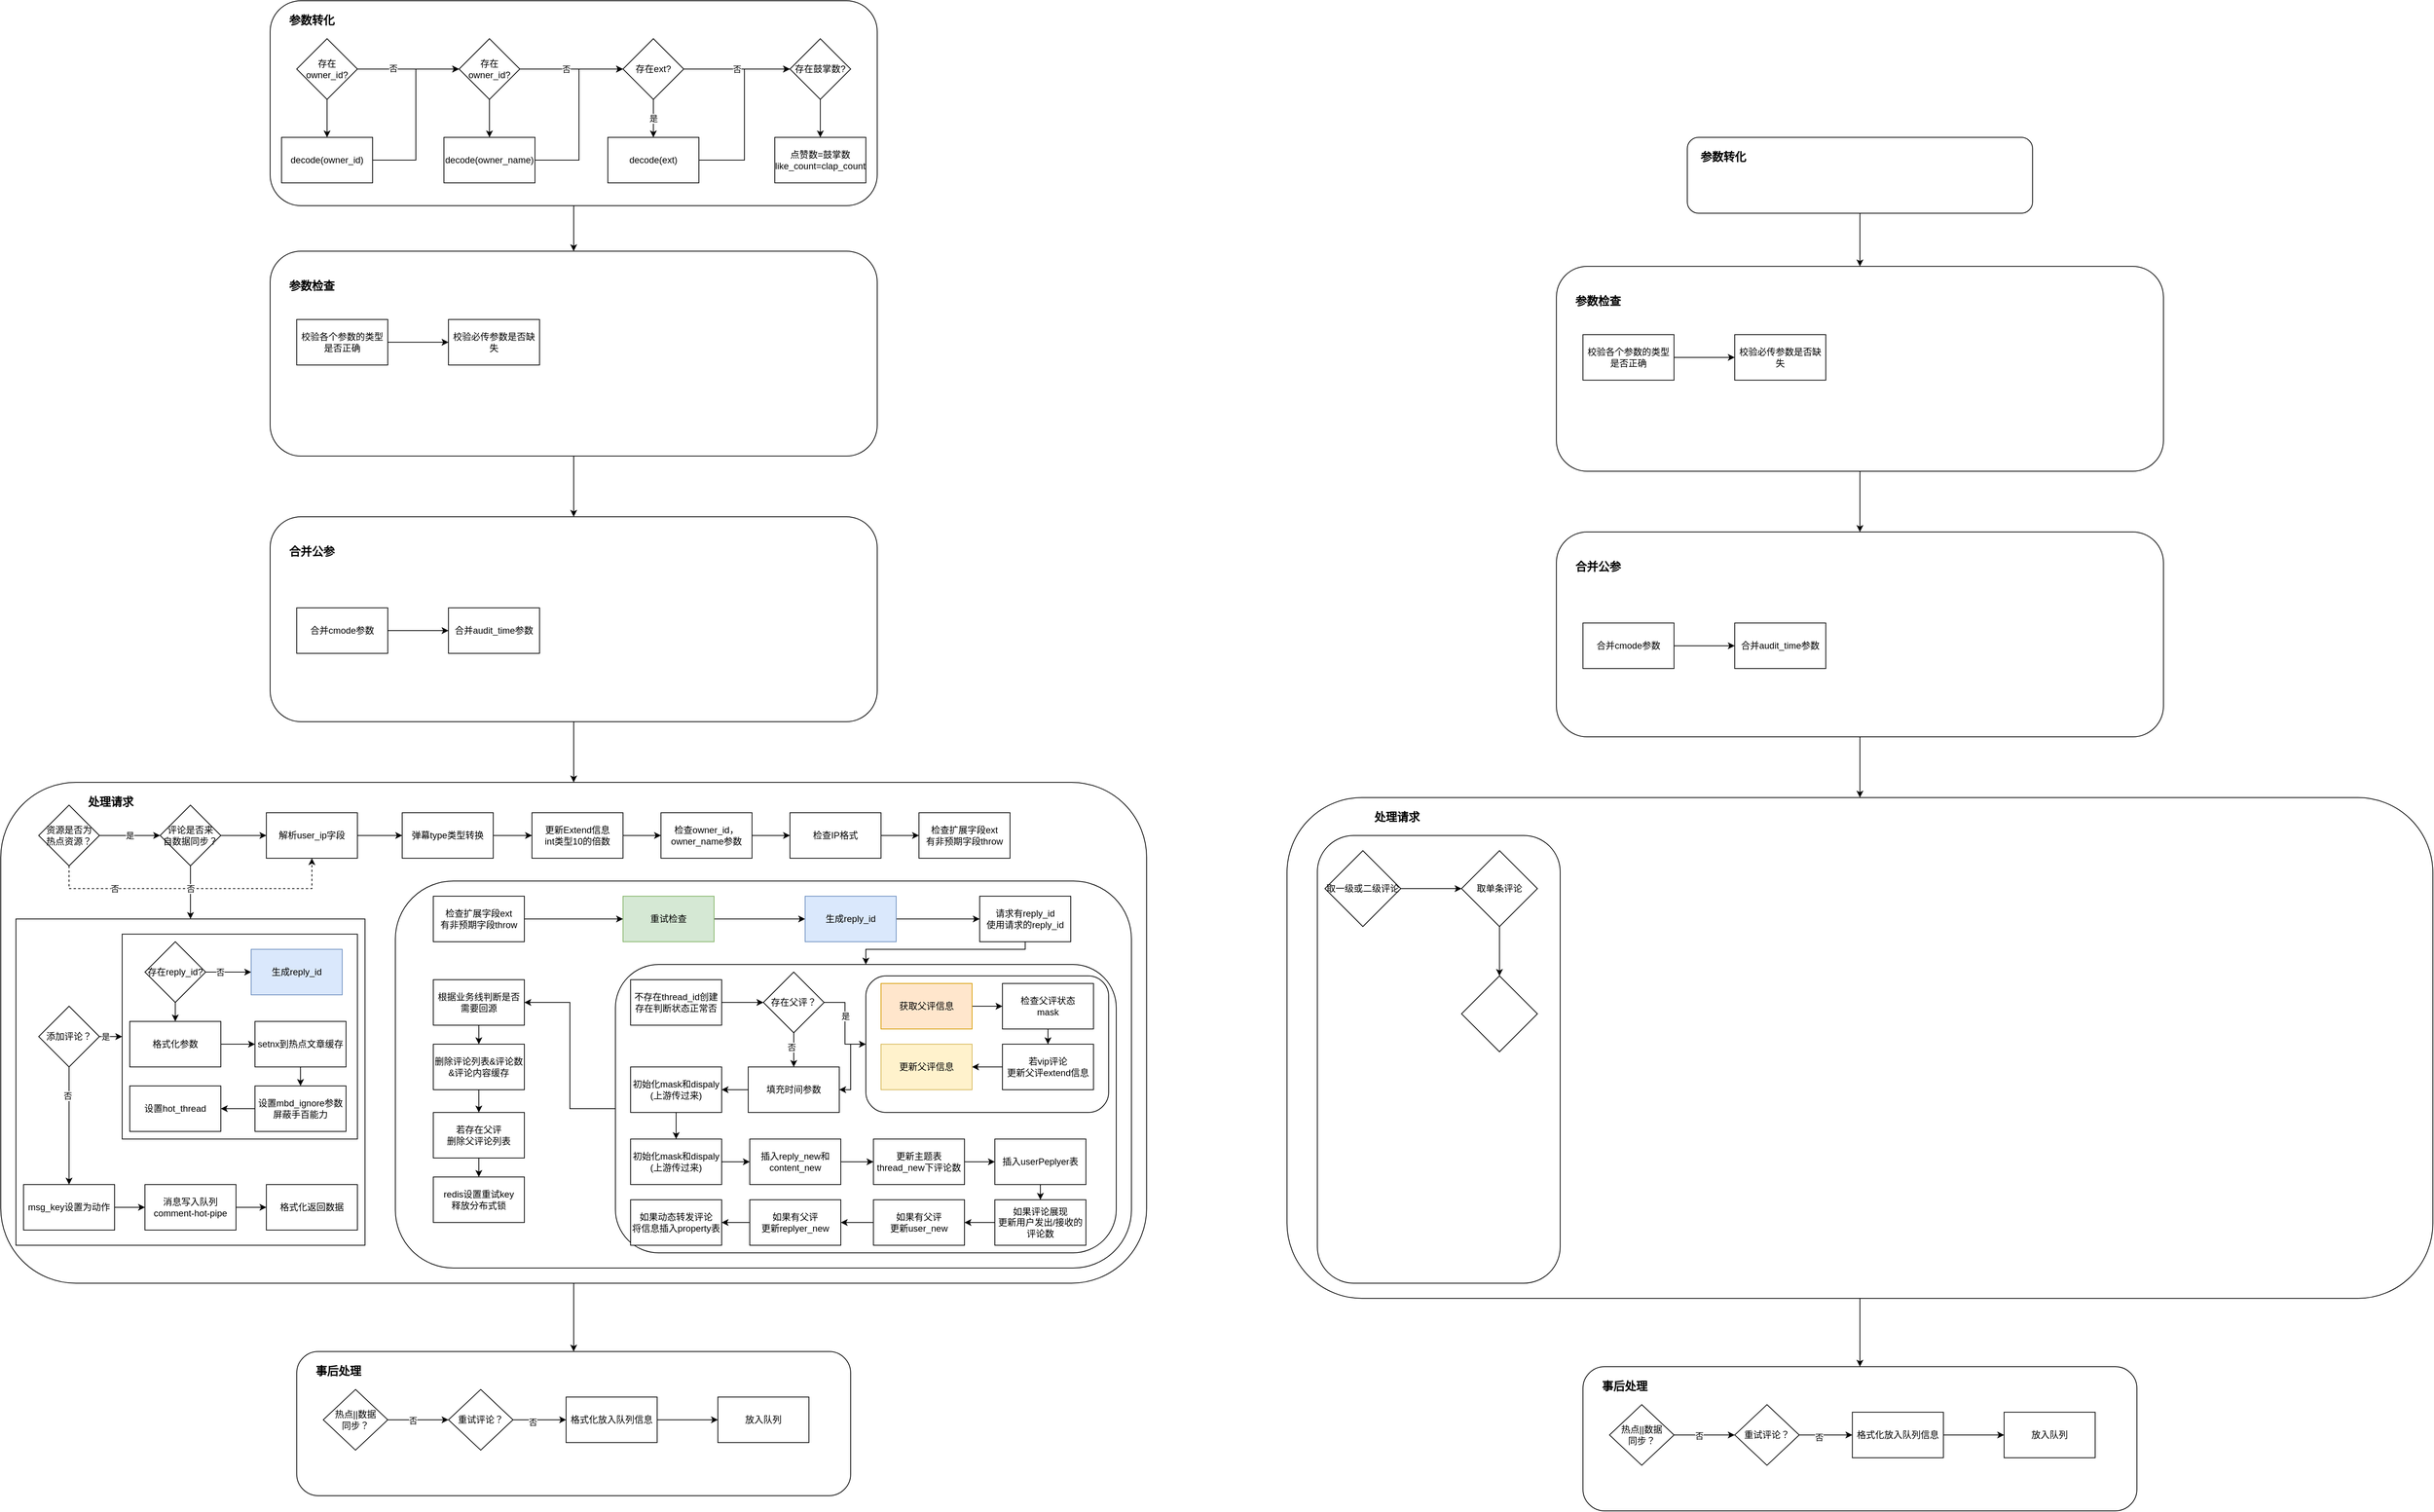 <mxfile version="24.8.4">
  <diagram id="C5RBs43oDa-KdzZeNtuy" name="Page-1">
    <mxGraphModel dx="2261" dy="785" grid="1" gridSize="10" guides="1" tooltips="1" connect="1" arrows="1" fold="1" page="1" pageScale="1" pageWidth="827" pageHeight="1169" math="0" shadow="0">
      <root>
        <mxCell id="WIyWlLk6GJQsqaUBKTNV-0" />
        <mxCell id="WIyWlLk6GJQsqaUBKTNV-1" parent="WIyWlLk6GJQsqaUBKTNV-0" />
        <mxCell id="DcaVA0wvGm4CaLg3gKqz-28" value="" style="edgeStyle=orthogonalEdgeStyle;rounded=0;orthogonalLoop=1;jettySize=auto;html=1;" parent="WIyWlLk6GJQsqaUBKTNV-1" source="WIyWlLk6GJQsqaUBKTNV-3" target="DcaVA0wvGm4CaLg3gKqz-27" edge="1">
          <mxGeometry relative="1" as="geometry" />
        </mxCell>
        <mxCell id="WIyWlLk6GJQsqaUBKTNV-3" value="" style="rounded=1;whiteSpace=wrap;html=1;fontSize=12;glass=0;strokeWidth=1;shadow=0;" parent="WIyWlLk6GJQsqaUBKTNV-1" vertex="1">
          <mxGeometry x="20" y="10" width="800" height="270" as="geometry" />
        </mxCell>
        <mxCell id="DcaVA0wvGm4CaLg3gKqz-5" value="" style="edgeStyle=orthogonalEdgeStyle;rounded=0;orthogonalLoop=1;jettySize=auto;html=1;" parent="WIyWlLk6GJQsqaUBKTNV-1" source="DcaVA0wvGm4CaLg3gKqz-3" target="DcaVA0wvGm4CaLg3gKqz-4" edge="1">
          <mxGeometry relative="1" as="geometry" />
        </mxCell>
        <mxCell id="DcaVA0wvGm4CaLg3gKqz-6" value="否" style="edgeLabel;html=1;align=center;verticalAlign=middle;resizable=0;points=[];" parent="DcaVA0wvGm4CaLg3gKqz-5" vertex="1" connectable="0">
          <mxGeometry x="-0.3" y="1" relative="1" as="geometry">
            <mxPoint as="offset" />
          </mxGeometry>
        </mxCell>
        <mxCell id="DcaVA0wvGm4CaLg3gKqz-8" value="" style="edgeStyle=orthogonalEdgeStyle;rounded=0;orthogonalLoop=1;jettySize=auto;html=1;" parent="WIyWlLk6GJQsqaUBKTNV-1" source="DcaVA0wvGm4CaLg3gKqz-3" target="DcaVA0wvGm4CaLg3gKqz-7" edge="1">
          <mxGeometry relative="1" as="geometry" />
        </mxCell>
        <mxCell id="DcaVA0wvGm4CaLg3gKqz-3" value="存在owner_id?" style="rhombus;whiteSpace=wrap;html=1;" parent="WIyWlLk6GJQsqaUBKTNV-1" vertex="1">
          <mxGeometry x="55" y="60" width="80" height="80" as="geometry" />
        </mxCell>
        <mxCell id="DcaVA0wvGm4CaLg3gKqz-12" value="" style="edgeStyle=orthogonalEdgeStyle;rounded=0;orthogonalLoop=1;jettySize=auto;html=1;" parent="WIyWlLk6GJQsqaUBKTNV-1" source="DcaVA0wvGm4CaLg3gKqz-4" target="DcaVA0wvGm4CaLg3gKqz-16" edge="1">
          <mxGeometry relative="1" as="geometry">
            <mxPoint x="409" y="100" as="targetPoint" />
          </mxGeometry>
        </mxCell>
        <mxCell id="DcaVA0wvGm4CaLg3gKqz-13" value="否" style="edgeLabel;html=1;align=center;verticalAlign=middle;resizable=0;points=[];" parent="DcaVA0wvGm4CaLg3gKqz-12" vertex="1" connectable="0">
          <mxGeometry x="-0.2" y="1" relative="1" as="geometry">
            <mxPoint x="6" y="1" as="offset" />
          </mxGeometry>
        </mxCell>
        <mxCell id="DcaVA0wvGm4CaLg3gKqz-15" value="" style="edgeStyle=orthogonalEdgeStyle;rounded=0;orthogonalLoop=1;jettySize=auto;html=1;" parent="WIyWlLk6GJQsqaUBKTNV-1" source="DcaVA0wvGm4CaLg3gKqz-4" target="DcaVA0wvGm4CaLg3gKqz-14" edge="1">
          <mxGeometry relative="1" as="geometry" />
        </mxCell>
        <mxCell id="DcaVA0wvGm4CaLg3gKqz-4" value="存在owner_id?" style="rhombus;whiteSpace=wrap;html=1;" parent="WIyWlLk6GJQsqaUBKTNV-1" vertex="1">
          <mxGeometry x="269" y="60" width="80" height="80" as="geometry" />
        </mxCell>
        <mxCell id="DcaVA0wvGm4CaLg3gKqz-10" value="" style="edgeStyle=orthogonalEdgeStyle;rounded=0;orthogonalLoop=1;jettySize=auto;html=1;entryX=0;entryY=0.5;entryDx=0;entryDy=0;" parent="WIyWlLk6GJQsqaUBKTNV-1" source="DcaVA0wvGm4CaLg3gKqz-7" target="DcaVA0wvGm4CaLg3gKqz-4" edge="1">
          <mxGeometry relative="1" as="geometry">
            <mxPoint x="235" y="220" as="targetPoint" />
          </mxGeometry>
        </mxCell>
        <mxCell id="DcaVA0wvGm4CaLg3gKqz-7" value="decode(owner_id)" style="whiteSpace=wrap;html=1;" parent="WIyWlLk6GJQsqaUBKTNV-1" vertex="1">
          <mxGeometry x="35" y="190" width="120" height="60" as="geometry" />
        </mxCell>
        <mxCell id="DcaVA0wvGm4CaLg3gKqz-25" value="" style="edgeStyle=orthogonalEdgeStyle;rounded=0;orthogonalLoop=1;jettySize=auto;html=1;entryX=0;entryY=0.5;entryDx=0;entryDy=0;" parent="WIyWlLk6GJQsqaUBKTNV-1" source="DcaVA0wvGm4CaLg3gKqz-14" target="DcaVA0wvGm4CaLg3gKqz-16" edge="1">
          <mxGeometry relative="1" as="geometry" />
        </mxCell>
        <mxCell id="DcaVA0wvGm4CaLg3gKqz-14" value="decode(owner_name)" style="whiteSpace=wrap;html=1;" parent="WIyWlLk6GJQsqaUBKTNV-1" vertex="1">
          <mxGeometry x="249" y="190" width="120" height="60" as="geometry" />
        </mxCell>
        <mxCell id="DcaVA0wvGm4CaLg3gKqz-18" value="是" style="edgeStyle=orthogonalEdgeStyle;rounded=0;orthogonalLoop=1;jettySize=auto;html=1;" parent="WIyWlLk6GJQsqaUBKTNV-1" source="DcaVA0wvGm4CaLg3gKqz-16" target="DcaVA0wvGm4CaLg3gKqz-17" edge="1">
          <mxGeometry relative="1" as="geometry" />
        </mxCell>
        <mxCell id="DcaVA0wvGm4CaLg3gKqz-20" value="" style="edgeStyle=orthogonalEdgeStyle;rounded=0;orthogonalLoop=1;jettySize=auto;html=1;" parent="WIyWlLk6GJQsqaUBKTNV-1" source="DcaVA0wvGm4CaLg3gKqz-16" target="DcaVA0wvGm4CaLg3gKqz-19" edge="1">
          <mxGeometry relative="1" as="geometry">
            <Array as="points">
              <mxPoint x="615" y="100" />
              <mxPoint x="615" y="100" />
            </Array>
          </mxGeometry>
        </mxCell>
        <mxCell id="DcaVA0wvGm4CaLg3gKqz-21" value="否" style="edgeLabel;html=1;align=center;verticalAlign=middle;resizable=0;points=[];" parent="DcaVA0wvGm4CaLg3gKqz-20" vertex="1" connectable="0">
          <mxGeometry x="0.18" y="-1" relative="1" as="geometry">
            <mxPoint x="-13" y="-1" as="offset" />
          </mxGeometry>
        </mxCell>
        <mxCell id="DcaVA0wvGm4CaLg3gKqz-16" value="存在ext?" style="rhombus;whiteSpace=wrap;html=1;" parent="WIyWlLk6GJQsqaUBKTNV-1" vertex="1">
          <mxGeometry x="485" y="60" width="80" height="80" as="geometry" />
        </mxCell>
        <mxCell id="DcaVA0wvGm4CaLg3gKqz-31" value="" style="edgeStyle=orthogonalEdgeStyle;rounded=0;orthogonalLoop=1;jettySize=auto;html=1;entryX=0;entryY=0.5;entryDx=0;entryDy=0;" parent="WIyWlLk6GJQsqaUBKTNV-1" source="DcaVA0wvGm4CaLg3gKqz-17" target="DcaVA0wvGm4CaLg3gKqz-19" edge="1">
          <mxGeometry relative="1" as="geometry" />
        </mxCell>
        <mxCell id="DcaVA0wvGm4CaLg3gKqz-17" value="decode(ext)" style="whiteSpace=wrap;html=1;" parent="WIyWlLk6GJQsqaUBKTNV-1" vertex="1">
          <mxGeometry x="465" y="190" width="120" height="60" as="geometry" />
        </mxCell>
        <mxCell id="DcaVA0wvGm4CaLg3gKqz-23" value="" style="edgeStyle=orthogonalEdgeStyle;rounded=0;orthogonalLoop=1;jettySize=auto;html=1;" parent="WIyWlLk6GJQsqaUBKTNV-1" source="DcaVA0wvGm4CaLg3gKqz-19" target="DcaVA0wvGm4CaLg3gKqz-22" edge="1">
          <mxGeometry relative="1" as="geometry" />
        </mxCell>
        <mxCell id="DcaVA0wvGm4CaLg3gKqz-19" value="存在鼓掌数?" style="rhombus;whiteSpace=wrap;html=1;" parent="WIyWlLk6GJQsqaUBKTNV-1" vertex="1">
          <mxGeometry x="705" y="60" width="80" height="80" as="geometry" />
        </mxCell>
        <mxCell id="DcaVA0wvGm4CaLg3gKqz-22" value="点赞数=鼓掌数&lt;div&gt;like_count=clap_count&lt;/div&gt;" style="whiteSpace=wrap;html=1;" parent="WIyWlLk6GJQsqaUBKTNV-1" vertex="1">
          <mxGeometry x="685" y="190" width="120" height="60" as="geometry" />
        </mxCell>
        <mxCell id="DcaVA0wvGm4CaLg3gKqz-26" value="参数转化" style="text;html=1;align=center;verticalAlign=middle;whiteSpace=wrap;rounded=0;fontStyle=1;fontSize=15;" parent="WIyWlLk6GJQsqaUBKTNV-1" vertex="1">
          <mxGeometry x="40" y="20" width="70" height="30" as="geometry" />
        </mxCell>
        <mxCell id="DcaVA0wvGm4CaLg3gKqz-38" value="" style="edgeStyle=orthogonalEdgeStyle;rounded=0;orthogonalLoop=1;jettySize=auto;html=1;" parent="WIyWlLk6GJQsqaUBKTNV-1" source="DcaVA0wvGm4CaLg3gKqz-27" target="DcaVA0wvGm4CaLg3gKqz-37" edge="1">
          <mxGeometry relative="1" as="geometry" />
        </mxCell>
        <mxCell id="DcaVA0wvGm4CaLg3gKqz-27" value="" style="rounded=1;whiteSpace=wrap;html=1;fontSize=12;glass=0;strokeWidth=1;shadow=0;" parent="WIyWlLk6GJQsqaUBKTNV-1" vertex="1">
          <mxGeometry x="20" y="340" width="800" height="270" as="geometry" />
        </mxCell>
        <mxCell id="DcaVA0wvGm4CaLg3gKqz-30" value="参数检查" style="text;html=1;align=center;verticalAlign=middle;whiteSpace=wrap;rounded=0;fontStyle=1;fontSize=15;" parent="WIyWlLk6GJQsqaUBKTNV-1" vertex="1">
          <mxGeometry x="40" y="370" width="70" height="30" as="geometry" />
        </mxCell>
        <mxCell id="DcaVA0wvGm4CaLg3gKqz-34" value="" style="edgeStyle=orthogonalEdgeStyle;rounded=0;orthogonalLoop=1;jettySize=auto;html=1;" parent="WIyWlLk6GJQsqaUBKTNV-1" source="DcaVA0wvGm4CaLg3gKqz-32" target="DcaVA0wvGm4CaLg3gKqz-33" edge="1">
          <mxGeometry relative="1" as="geometry" />
        </mxCell>
        <mxCell id="DcaVA0wvGm4CaLg3gKqz-32" value="校验各个参数的类型是否正确" style="rounded=0;whiteSpace=wrap;html=1;" parent="WIyWlLk6GJQsqaUBKTNV-1" vertex="1">
          <mxGeometry x="55" y="430" width="120" height="60" as="geometry" />
        </mxCell>
        <mxCell id="DcaVA0wvGm4CaLg3gKqz-33" value="校验必传参数是否缺失" style="rounded=0;whiteSpace=wrap;html=1;" parent="WIyWlLk6GJQsqaUBKTNV-1" vertex="1">
          <mxGeometry x="255" y="430" width="120" height="60" as="geometry" />
        </mxCell>
        <mxCell id="DcaVA0wvGm4CaLg3gKqz-44" value="" style="edgeStyle=orthogonalEdgeStyle;rounded=0;orthogonalLoop=1;jettySize=auto;html=1;" parent="WIyWlLk6GJQsqaUBKTNV-1" source="DcaVA0wvGm4CaLg3gKqz-37" target="DcaVA0wvGm4CaLg3gKqz-43" edge="1">
          <mxGeometry relative="1" as="geometry" />
        </mxCell>
        <mxCell id="DcaVA0wvGm4CaLg3gKqz-37" value="" style="rounded=1;whiteSpace=wrap;html=1;fontSize=12;glass=0;strokeWidth=1;shadow=0;" parent="WIyWlLk6GJQsqaUBKTNV-1" vertex="1">
          <mxGeometry x="20" y="690" width="800" height="270" as="geometry" />
        </mxCell>
        <mxCell id="DcaVA0wvGm4CaLg3gKqz-39" value="合并公参" style="text;html=1;align=center;verticalAlign=middle;whiteSpace=wrap;rounded=0;fontStyle=1;fontSize=15;" parent="WIyWlLk6GJQsqaUBKTNV-1" vertex="1">
          <mxGeometry x="40" y="720" width="70" height="30" as="geometry" />
        </mxCell>
        <mxCell id="DcaVA0wvGm4CaLg3gKqz-42" value="" style="edgeStyle=orthogonalEdgeStyle;rounded=0;orthogonalLoop=1;jettySize=auto;html=1;" parent="WIyWlLk6GJQsqaUBKTNV-1" source="DcaVA0wvGm4CaLg3gKqz-40" target="DcaVA0wvGm4CaLg3gKqz-41" edge="1">
          <mxGeometry relative="1" as="geometry" />
        </mxCell>
        <mxCell id="DcaVA0wvGm4CaLg3gKqz-40" value="合并cmode参数" style="rounded=0;whiteSpace=wrap;html=1;" parent="WIyWlLk6GJQsqaUBKTNV-1" vertex="1">
          <mxGeometry x="55" y="810" width="120" height="60" as="geometry" />
        </mxCell>
        <mxCell id="DcaVA0wvGm4CaLg3gKqz-41" value="合并audit_time参数" style="rounded=0;whiteSpace=wrap;html=1;" parent="WIyWlLk6GJQsqaUBKTNV-1" vertex="1">
          <mxGeometry x="255" y="810" width="120" height="60" as="geometry" />
        </mxCell>
        <mxCell id="DcaVA0wvGm4CaLg3gKqz-161" value="" style="edgeStyle=orthogonalEdgeStyle;rounded=0;orthogonalLoop=1;jettySize=auto;html=1;" parent="WIyWlLk6GJQsqaUBKTNV-1" source="DcaVA0wvGm4CaLg3gKqz-43" target="DcaVA0wvGm4CaLg3gKqz-160" edge="1">
          <mxGeometry relative="1" as="geometry" />
        </mxCell>
        <mxCell id="DcaVA0wvGm4CaLg3gKqz-43" value="" style="rounded=1;whiteSpace=wrap;html=1;fontSize=12;glass=0;strokeWidth=1;shadow=0;" parent="WIyWlLk6GJQsqaUBKTNV-1" vertex="1">
          <mxGeometry x="-335" y="1040" width="1510" height="660" as="geometry" />
        </mxCell>
        <mxCell id="DcaVA0wvGm4CaLg3gKqz-48" value="" style="edgeStyle=orthogonalEdgeStyle;rounded=0;orthogonalLoop=1;jettySize=auto;html=1;" parent="WIyWlLk6GJQsqaUBKTNV-1" source="DcaVA0wvGm4CaLg3gKqz-46" target="DcaVA0wvGm4CaLg3gKqz-47" edge="1">
          <mxGeometry relative="1" as="geometry" />
        </mxCell>
        <mxCell id="DcaVA0wvGm4CaLg3gKqz-51" value="是" style="edgeLabel;html=1;align=center;verticalAlign=middle;resizable=0;points=[];" parent="DcaVA0wvGm4CaLg3gKqz-48" vertex="1" connectable="0">
          <mxGeometry x="-0.325" y="1" relative="1" as="geometry">
            <mxPoint x="13" y="1" as="offset" />
          </mxGeometry>
        </mxCell>
        <mxCell id="DcaVA0wvGm4CaLg3gKqz-81" value="" style="edgeStyle=orthogonalEdgeStyle;rounded=0;orthogonalLoop=1;jettySize=auto;html=1;dashed=1;" parent="WIyWlLk6GJQsqaUBKTNV-1" source="DcaVA0wvGm4CaLg3gKqz-46" target="DcaVA0wvGm4CaLg3gKqz-79" edge="1">
          <mxGeometry relative="1" as="geometry">
            <Array as="points">
              <mxPoint x="-245" y="1180" />
              <mxPoint x="75" y="1180" />
            </Array>
          </mxGeometry>
        </mxCell>
        <mxCell id="DcaVA0wvGm4CaLg3gKqz-82" value="否" style="edgeLabel;html=1;align=center;verticalAlign=middle;resizable=0;points=[];" parent="DcaVA0wvGm4CaLg3gKqz-81" vertex="1" connectable="0">
          <mxGeometry x="-0.682" y="-3" relative="1" as="geometry">
            <mxPoint x="28" y="-3" as="offset" />
          </mxGeometry>
        </mxCell>
        <mxCell id="DcaVA0wvGm4CaLg3gKqz-46" value="资源是否为&lt;div&gt;热点资源？&lt;/div&gt;" style="rhombus;whiteSpace=wrap;html=1;" parent="WIyWlLk6GJQsqaUBKTNV-1" vertex="1">
          <mxGeometry x="-285" y="1070" width="80" height="80" as="geometry" />
        </mxCell>
        <mxCell id="DcaVA0wvGm4CaLg3gKqz-50" value="" style="edgeStyle=orthogonalEdgeStyle;rounded=0;orthogonalLoop=1;jettySize=auto;html=1;" parent="WIyWlLk6GJQsqaUBKTNV-1" source="DcaVA0wvGm4CaLg3gKqz-47" target="DcaVA0wvGm4CaLg3gKqz-49" edge="1">
          <mxGeometry relative="1" as="geometry" />
        </mxCell>
        <mxCell id="DcaVA0wvGm4CaLg3gKqz-52" value="否" style="edgeLabel;html=1;align=center;verticalAlign=middle;resizable=0;points=[];" parent="DcaVA0wvGm4CaLg3gKqz-50" vertex="1" connectable="0">
          <mxGeometry x="-0.143" y="2" relative="1" as="geometry">
            <mxPoint x="-2" as="offset" />
          </mxGeometry>
        </mxCell>
        <mxCell id="DcaVA0wvGm4CaLg3gKqz-80" value="" style="edgeStyle=orthogonalEdgeStyle;rounded=0;orthogonalLoop=1;jettySize=auto;html=1;" parent="WIyWlLk6GJQsqaUBKTNV-1" source="DcaVA0wvGm4CaLg3gKqz-47" target="DcaVA0wvGm4CaLg3gKqz-79" edge="1">
          <mxGeometry relative="1" as="geometry" />
        </mxCell>
        <mxCell id="DcaVA0wvGm4CaLg3gKqz-47" value="评论是否来&lt;div&gt;自数据同步？&lt;/div&gt;" style="rhombus;whiteSpace=wrap;html=1;" parent="WIyWlLk6GJQsqaUBKTNV-1" vertex="1">
          <mxGeometry x="-125" y="1070" width="80" height="80" as="geometry" />
        </mxCell>
        <mxCell id="DcaVA0wvGm4CaLg3gKqz-49" value="" style="whiteSpace=wrap;html=1;" parent="WIyWlLk6GJQsqaUBKTNV-1" vertex="1">
          <mxGeometry x="-315" y="1220" width="460" height="430" as="geometry" />
        </mxCell>
        <mxCell id="DcaVA0wvGm4CaLg3gKqz-56" value="" style="edgeStyle=orthogonalEdgeStyle;rounded=0;orthogonalLoop=1;jettySize=auto;html=1;" parent="WIyWlLk6GJQsqaUBKTNV-1" source="DcaVA0wvGm4CaLg3gKqz-54" target="DcaVA0wvGm4CaLg3gKqz-55" edge="1">
          <mxGeometry relative="1" as="geometry" />
        </mxCell>
        <mxCell id="DcaVA0wvGm4CaLg3gKqz-59" value="是" style="edgeLabel;html=1;align=center;verticalAlign=middle;resizable=0;points=[];" parent="DcaVA0wvGm4CaLg3gKqz-56" vertex="1" connectable="0">
          <mxGeometry x="-0.7" relative="1" as="geometry">
            <mxPoint as="offset" />
          </mxGeometry>
        </mxCell>
        <mxCell id="DcaVA0wvGm4CaLg3gKqz-58" value="" style="edgeStyle=orthogonalEdgeStyle;rounded=0;orthogonalLoop=1;jettySize=auto;html=1;" parent="WIyWlLk6GJQsqaUBKTNV-1" source="DcaVA0wvGm4CaLg3gKqz-54" target="DcaVA0wvGm4CaLg3gKqz-57" edge="1">
          <mxGeometry relative="1" as="geometry" />
        </mxCell>
        <mxCell id="DcaVA0wvGm4CaLg3gKqz-60" value="否" style="edgeLabel;html=1;align=center;verticalAlign=middle;resizable=0;points=[];" parent="DcaVA0wvGm4CaLg3gKqz-58" vertex="1" connectable="0">
          <mxGeometry x="-0.514" y="-2" relative="1" as="geometry">
            <mxPoint as="offset" />
          </mxGeometry>
        </mxCell>
        <mxCell id="DcaVA0wvGm4CaLg3gKqz-54" value="添加评论？" style="rhombus;whiteSpace=wrap;html=1;" parent="WIyWlLk6GJQsqaUBKTNV-1" vertex="1">
          <mxGeometry x="-285" y="1335" width="80" height="80" as="geometry" />
        </mxCell>
        <mxCell id="DcaVA0wvGm4CaLg3gKqz-55" value="" style="whiteSpace=wrap;html=1;" parent="WIyWlLk6GJQsqaUBKTNV-1" vertex="1">
          <mxGeometry x="-175" y="1240" width="310" height="270" as="geometry" />
        </mxCell>
        <mxCell id="DcaVA0wvGm4CaLg3gKqz-62" value="" style="edgeStyle=orthogonalEdgeStyle;rounded=0;orthogonalLoop=1;jettySize=auto;html=1;" parent="WIyWlLk6GJQsqaUBKTNV-1" source="DcaVA0wvGm4CaLg3gKqz-57" target="DcaVA0wvGm4CaLg3gKqz-61" edge="1">
          <mxGeometry relative="1" as="geometry" />
        </mxCell>
        <mxCell id="DcaVA0wvGm4CaLg3gKqz-57" value="msg_key设置为动作" style="whiteSpace=wrap;html=1;" parent="WIyWlLk6GJQsqaUBKTNV-1" vertex="1">
          <mxGeometry x="-305" y="1570" width="120" height="60" as="geometry" />
        </mxCell>
        <mxCell id="DcaVA0wvGm4CaLg3gKqz-64" value="" style="edgeStyle=orthogonalEdgeStyle;rounded=0;orthogonalLoop=1;jettySize=auto;html=1;" parent="WIyWlLk6GJQsqaUBKTNV-1" source="DcaVA0wvGm4CaLg3gKqz-61" target="DcaVA0wvGm4CaLg3gKqz-63" edge="1">
          <mxGeometry relative="1" as="geometry" />
        </mxCell>
        <mxCell id="DcaVA0wvGm4CaLg3gKqz-61" value="消息写入队列&lt;div&gt;comment-hot-pipe&lt;/div&gt;" style="whiteSpace=wrap;html=1;" parent="WIyWlLk6GJQsqaUBKTNV-1" vertex="1">
          <mxGeometry x="-145" y="1570" width="120" height="60" as="geometry" />
        </mxCell>
        <mxCell id="DcaVA0wvGm4CaLg3gKqz-63" value="格式化返回数据" style="whiteSpace=wrap;html=1;" parent="WIyWlLk6GJQsqaUBKTNV-1" vertex="1">
          <mxGeometry x="15" y="1570" width="120" height="60" as="geometry" />
        </mxCell>
        <mxCell id="DcaVA0wvGm4CaLg3gKqz-67" value="" style="edgeStyle=orthogonalEdgeStyle;rounded=0;orthogonalLoop=1;jettySize=auto;html=1;" parent="WIyWlLk6GJQsqaUBKTNV-1" source="DcaVA0wvGm4CaLg3gKqz-65" target="DcaVA0wvGm4CaLg3gKqz-66" edge="1">
          <mxGeometry relative="1" as="geometry" />
        </mxCell>
        <mxCell id="DcaVA0wvGm4CaLg3gKqz-68" value="否" style="edgeLabel;html=1;align=center;verticalAlign=middle;resizable=0;points=[];" parent="DcaVA0wvGm4CaLg3gKqz-67" vertex="1" connectable="0">
          <mxGeometry x="-0.367" relative="1" as="geometry">
            <mxPoint as="offset" />
          </mxGeometry>
        </mxCell>
        <mxCell id="DcaVA0wvGm4CaLg3gKqz-70" value="" style="edgeStyle=orthogonalEdgeStyle;rounded=0;orthogonalLoop=1;jettySize=auto;html=1;" parent="WIyWlLk6GJQsqaUBKTNV-1" source="DcaVA0wvGm4CaLg3gKqz-65" target="DcaVA0wvGm4CaLg3gKqz-69" edge="1">
          <mxGeometry relative="1" as="geometry" />
        </mxCell>
        <mxCell id="DcaVA0wvGm4CaLg3gKqz-65" value="存在reply_id?" style="rhombus;whiteSpace=wrap;html=1;" parent="WIyWlLk6GJQsqaUBKTNV-1" vertex="1">
          <mxGeometry x="-145" y="1250" width="80" height="80" as="geometry" />
        </mxCell>
        <mxCell id="DcaVA0wvGm4CaLg3gKqz-66" value="生成reply_id" style="whiteSpace=wrap;html=1;fillColor=#dae8fc;strokeColor=#6c8ebf;" parent="WIyWlLk6GJQsqaUBKTNV-1" vertex="1">
          <mxGeometry x="-5" y="1260" width="120" height="60" as="geometry" />
        </mxCell>
        <mxCell id="DcaVA0wvGm4CaLg3gKqz-72" value="" style="edgeStyle=orthogonalEdgeStyle;rounded=0;orthogonalLoop=1;jettySize=auto;html=1;" parent="WIyWlLk6GJQsqaUBKTNV-1" source="DcaVA0wvGm4CaLg3gKqz-69" target="DcaVA0wvGm4CaLg3gKqz-71" edge="1">
          <mxGeometry relative="1" as="geometry" />
        </mxCell>
        <mxCell id="DcaVA0wvGm4CaLg3gKqz-69" value="格式化参数" style="whiteSpace=wrap;html=1;" parent="WIyWlLk6GJQsqaUBKTNV-1" vertex="1">
          <mxGeometry x="-165" y="1355" width="120" height="60" as="geometry" />
        </mxCell>
        <mxCell id="DcaVA0wvGm4CaLg3gKqz-74" value="" style="edgeStyle=orthogonalEdgeStyle;rounded=0;orthogonalLoop=1;jettySize=auto;html=1;" parent="WIyWlLk6GJQsqaUBKTNV-1" source="DcaVA0wvGm4CaLg3gKqz-71" target="DcaVA0wvGm4CaLg3gKqz-73" edge="1">
          <mxGeometry relative="1" as="geometry" />
        </mxCell>
        <mxCell id="DcaVA0wvGm4CaLg3gKqz-71" value="setnx到热点文章缓存" style="whiteSpace=wrap;html=1;" parent="WIyWlLk6GJQsqaUBKTNV-1" vertex="1">
          <mxGeometry y="1355" width="120" height="60" as="geometry" />
        </mxCell>
        <mxCell id="DcaVA0wvGm4CaLg3gKqz-76" value="" style="edgeStyle=orthogonalEdgeStyle;rounded=0;orthogonalLoop=1;jettySize=auto;html=1;" parent="WIyWlLk6GJQsqaUBKTNV-1" source="DcaVA0wvGm4CaLg3gKqz-73" target="DcaVA0wvGm4CaLg3gKqz-75" edge="1">
          <mxGeometry relative="1" as="geometry" />
        </mxCell>
        <mxCell id="DcaVA0wvGm4CaLg3gKqz-73" value="设置mbd_ignore参数&lt;div&gt;屏蔽手百能力&lt;/div&gt;" style="whiteSpace=wrap;html=1;" parent="WIyWlLk6GJQsqaUBKTNV-1" vertex="1">
          <mxGeometry y="1440" width="120" height="60" as="geometry" />
        </mxCell>
        <mxCell id="DcaVA0wvGm4CaLg3gKqz-75" value="设置hot_thread" style="whiteSpace=wrap;html=1;" parent="WIyWlLk6GJQsqaUBKTNV-1" vertex="1">
          <mxGeometry x="-165" y="1440" width="120" height="60" as="geometry" />
        </mxCell>
        <mxCell id="DcaVA0wvGm4CaLg3gKqz-84" value="" style="edgeStyle=orthogonalEdgeStyle;rounded=0;orthogonalLoop=1;jettySize=auto;html=1;" parent="WIyWlLk6GJQsqaUBKTNV-1" source="DcaVA0wvGm4CaLg3gKqz-79" target="DcaVA0wvGm4CaLg3gKqz-83" edge="1">
          <mxGeometry relative="1" as="geometry" />
        </mxCell>
        <mxCell id="DcaVA0wvGm4CaLg3gKqz-79" value="解析user_ip字段" style="whiteSpace=wrap;html=1;" parent="WIyWlLk6GJQsqaUBKTNV-1" vertex="1">
          <mxGeometry x="15" y="1080" width="120" height="60" as="geometry" />
        </mxCell>
        <mxCell id="DcaVA0wvGm4CaLg3gKqz-86" value="" style="edgeStyle=orthogonalEdgeStyle;rounded=0;orthogonalLoop=1;jettySize=auto;html=1;" parent="WIyWlLk6GJQsqaUBKTNV-1" source="DcaVA0wvGm4CaLg3gKqz-83" target="DcaVA0wvGm4CaLg3gKqz-85" edge="1">
          <mxGeometry relative="1" as="geometry" />
        </mxCell>
        <mxCell id="DcaVA0wvGm4CaLg3gKqz-83" value="弹幕type类型转换" style="whiteSpace=wrap;html=1;" parent="WIyWlLk6GJQsqaUBKTNV-1" vertex="1">
          <mxGeometry x="194" y="1080" width="120" height="60" as="geometry" />
        </mxCell>
        <mxCell id="DcaVA0wvGm4CaLg3gKqz-88" value="" style="edgeStyle=orthogonalEdgeStyle;rounded=0;orthogonalLoop=1;jettySize=auto;html=1;exitX=1;exitY=0.5;exitDx=0;exitDy=0;entryX=0;entryY=0.5;entryDx=0;entryDy=0;" parent="WIyWlLk6GJQsqaUBKTNV-1" source="DcaVA0wvGm4CaLg3gKqz-85" target="DcaVA0wvGm4CaLg3gKqz-102" edge="1">
          <mxGeometry relative="1" as="geometry">
            <mxPoint x="605" y="1110" as="targetPoint" />
          </mxGeometry>
        </mxCell>
        <mxCell id="DcaVA0wvGm4CaLg3gKqz-85" value="更新Extend信息&lt;div&gt;int类型10的倍数&lt;/div&gt;" style="whiteSpace=wrap;html=1;" parent="WIyWlLk6GJQsqaUBKTNV-1" vertex="1">
          <mxGeometry x="365" y="1080" width="120" height="60" as="geometry" />
        </mxCell>
        <mxCell id="DcaVA0wvGm4CaLg3gKqz-87" value="" style="rounded=1;whiteSpace=wrap;html=1;" parent="WIyWlLk6GJQsqaUBKTNV-1" vertex="1">
          <mxGeometry x="185" y="1170" width="970" height="510" as="geometry" />
        </mxCell>
        <mxCell id="DcaVA0wvGm4CaLg3gKqz-93" value="" style="edgeStyle=orthogonalEdgeStyle;rounded=0;orthogonalLoop=1;jettySize=auto;html=1;" parent="WIyWlLk6GJQsqaUBKTNV-1" source="DcaVA0wvGm4CaLg3gKqz-90" target="DcaVA0wvGm4CaLg3gKqz-92" edge="1">
          <mxGeometry relative="1" as="geometry" />
        </mxCell>
        <mxCell id="DcaVA0wvGm4CaLg3gKqz-90" value="检查IP格式" style="whiteSpace=wrap;html=1;" parent="WIyWlLk6GJQsqaUBKTNV-1" vertex="1">
          <mxGeometry x="705" y="1080" width="120" height="60" as="geometry" />
        </mxCell>
        <mxCell id="DcaVA0wvGm4CaLg3gKqz-92" value="检查扩展字段ext&lt;div&gt;有非预期字段throw&lt;/div&gt;" style="whiteSpace=wrap;html=1;" parent="WIyWlLk6GJQsqaUBKTNV-1" vertex="1">
          <mxGeometry x="875" y="1080" width="120" height="60" as="geometry" />
        </mxCell>
        <mxCell id="DcaVA0wvGm4CaLg3gKqz-97" value="" style="edgeStyle=orthogonalEdgeStyle;rounded=0;orthogonalLoop=1;jettySize=auto;html=1;" parent="WIyWlLk6GJQsqaUBKTNV-1" source="DcaVA0wvGm4CaLg3gKqz-94" target="DcaVA0wvGm4CaLg3gKqz-96" edge="1">
          <mxGeometry relative="1" as="geometry" />
        </mxCell>
        <mxCell id="DcaVA0wvGm4CaLg3gKqz-94" value="重试检查" style="whiteSpace=wrap;html=1;fillColor=#d5e8d4;strokeColor=#82b366;" parent="WIyWlLk6GJQsqaUBKTNV-1" vertex="1">
          <mxGeometry x="485" y="1190" width="120" height="60" as="geometry" />
        </mxCell>
        <mxCell id="DcaVA0wvGm4CaLg3gKqz-99" value="" style="edgeStyle=orthogonalEdgeStyle;rounded=0;orthogonalLoop=1;jettySize=auto;html=1;" parent="WIyWlLk6GJQsqaUBKTNV-1" source="DcaVA0wvGm4CaLg3gKqz-96" target="DcaVA0wvGm4CaLg3gKqz-98" edge="1">
          <mxGeometry relative="1" as="geometry" />
        </mxCell>
        <mxCell id="DcaVA0wvGm4CaLg3gKqz-96" value="生成reply_id" style="whiteSpace=wrap;html=1;fillColor=#dae8fc;strokeColor=#6c8ebf;" parent="WIyWlLk6GJQsqaUBKTNV-1" vertex="1">
          <mxGeometry x="725" y="1190" width="120" height="60" as="geometry" />
        </mxCell>
        <mxCell id="DcaVA0wvGm4CaLg3gKqz-108" value="" style="edgeStyle=orthogonalEdgeStyle;rounded=0;orthogonalLoop=1;jettySize=auto;html=1;" parent="WIyWlLk6GJQsqaUBKTNV-1" source="DcaVA0wvGm4CaLg3gKqz-98" target="DcaVA0wvGm4CaLg3gKqz-100" edge="1">
          <mxGeometry relative="1" as="geometry">
            <Array as="points">
              <mxPoint x="1015" y="1260" />
              <mxPoint x="805" y="1260" />
            </Array>
          </mxGeometry>
        </mxCell>
        <mxCell id="DcaVA0wvGm4CaLg3gKqz-98" value="请求有reply_id&lt;div&gt;使用请求的&lt;span style=&quot;background-color: initial;&quot;&gt;reply_id&lt;/span&gt;&lt;/div&gt;" style="whiteSpace=wrap;html=1;" parent="WIyWlLk6GJQsqaUBKTNV-1" vertex="1">
          <mxGeometry x="955" y="1190" width="120" height="60" as="geometry" />
        </mxCell>
        <mxCell id="DcaVA0wvGm4CaLg3gKqz-150" style="edgeStyle=orthogonalEdgeStyle;rounded=0;orthogonalLoop=1;jettySize=auto;html=1;entryX=1;entryY=0.5;entryDx=0;entryDy=0;" parent="WIyWlLk6GJQsqaUBKTNV-1" source="DcaVA0wvGm4CaLg3gKqz-100" target="DcaVA0wvGm4CaLg3gKqz-149" edge="1">
          <mxGeometry relative="1" as="geometry" />
        </mxCell>
        <mxCell id="DcaVA0wvGm4CaLg3gKqz-100" value="" style="rounded=1;whiteSpace=wrap;html=1;" parent="WIyWlLk6GJQsqaUBKTNV-1" vertex="1">
          <mxGeometry x="475" y="1280" width="660" height="380" as="geometry" />
        </mxCell>
        <mxCell id="DcaVA0wvGm4CaLg3gKqz-105" value="" style="edgeStyle=orthogonalEdgeStyle;rounded=0;orthogonalLoop=1;jettySize=auto;html=1;" parent="WIyWlLk6GJQsqaUBKTNV-1" source="DcaVA0wvGm4CaLg3gKqz-102" target="DcaVA0wvGm4CaLg3gKqz-90" edge="1">
          <mxGeometry relative="1" as="geometry" />
        </mxCell>
        <mxCell id="DcaVA0wvGm4CaLg3gKqz-102" value="检查owner_id，owner_name参数" style="whiteSpace=wrap;html=1;" parent="WIyWlLk6GJQsqaUBKTNV-1" vertex="1">
          <mxGeometry x="535" y="1080" width="120" height="60" as="geometry" />
        </mxCell>
        <mxCell id="DcaVA0wvGm4CaLg3gKqz-107" style="edgeStyle=orthogonalEdgeStyle;rounded=0;orthogonalLoop=1;jettySize=auto;html=1;" parent="WIyWlLk6GJQsqaUBKTNV-1" source="DcaVA0wvGm4CaLg3gKqz-106" target="DcaVA0wvGm4CaLg3gKqz-94" edge="1">
          <mxGeometry relative="1" as="geometry" />
        </mxCell>
        <mxCell id="DcaVA0wvGm4CaLg3gKqz-106" value="检查扩展字段ext&lt;div&gt;有非预期字段throw&lt;/div&gt;" style="whiteSpace=wrap;html=1;" parent="WIyWlLk6GJQsqaUBKTNV-1" vertex="1">
          <mxGeometry x="235" y="1190" width="120" height="60" as="geometry" />
        </mxCell>
        <mxCell id="DcaVA0wvGm4CaLg3gKqz-112" value="" style="edgeStyle=orthogonalEdgeStyle;rounded=0;orthogonalLoop=1;jettySize=auto;html=1;" parent="WIyWlLk6GJQsqaUBKTNV-1" source="DcaVA0wvGm4CaLg3gKqz-110" target="DcaVA0wvGm4CaLg3gKqz-113" edge="1">
          <mxGeometry relative="1" as="geometry">
            <mxPoint x="675" y="1330" as="targetPoint" />
          </mxGeometry>
        </mxCell>
        <mxCell id="DcaVA0wvGm4CaLg3gKqz-110" value="不存在thread_id创建&lt;div&gt;存在判断状态正常否&lt;/div&gt;" style="rounded=0;whiteSpace=wrap;html=1;" parent="WIyWlLk6GJQsqaUBKTNV-1" vertex="1">
          <mxGeometry x="495" y="1300" width="120" height="60" as="geometry" />
        </mxCell>
        <mxCell id="DcaVA0wvGm4CaLg3gKqz-115" value="" style="edgeStyle=orthogonalEdgeStyle;rounded=0;orthogonalLoop=1;jettySize=auto;html=1;" parent="WIyWlLk6GJQsqaUBKTNV-1" source="DcaVA0wvGm4CaLg3gKqz-113" target="DcaVA0wvGm4CaLg3gKqz-114" edge="1">
          <mxGeometry relative="1" as="geometry" />
        </mxCell>
        <mxCell id="DcaVA0wvGm4CaLg3gKqz-116" value="是" style="edgeLabel;html=1;align=center;verticalAlign=middle;resizable=0;points=[];" parent="DcaVA0wvGm4CaLg3gKqz-115" vertex="1" connectable="0">
          <mxGeometry x="-0.176" relative="1" as="geometry">
            <mxPoint as="offset" />
          </mxGeometry>
        </mxCell>
        <mxCell id="DcaVA0wvGm4CaLg3gKqz-118" value="" style="edgeStyle=orthogonalEdgeStyle;rounded=0;orthogonalLoop=1;jettySize=auto;html=1;" parent="WIyWlLk6GJQsqaUBKTNV-1" source="DcaVA0wvGm4CaLg3gKqz-113" target="DcaVA0wvGm4CaLg3gKqz-117" edge="1">
          <mxGeometry relative="1" as="geometry" />
        </mxCell>
        <mxCell id="DcaVA0wvGm4CaLg3gKqz-122" value="否" style="edgeLabel;html=1;align=center;verticalAlign=middle;resizable=0;points=[];" parent="DcaVA0wvGm4CaLg3gKqz-118" vertex="1" connectable="0">
          <mxGeometry x="-0.156" y="-3" relative="1" as="geometry">
            <mxPoint as="offset" />
          </mxGeometry>
        </mxCell>
        <mxCell id="DcaVA0wvGm4CaLg3gKqz-113" value="存在父评？" style="rhombus;whiteSpace=wrap;html=1;" parent="WIyWlLk6GJQsqaUBKTNV-1" vertex="1">
          <mxGeometry x="670" y="1290" width="80" height="80" as="geometry" />
        </mxCell>
        <mxCell id="DcaVA0wvGm4CaLg3gKqz-121" style="edgeStyle=orthogonalEdgeStyle;rounded=0;orthogonalLoop=1;jettySize=auto;html=1;entryX=1;entryY=0.5;entryDx=0;entryDy=0;" parent="WIyWlLk6GJQsqaUBKTNV-1" source="DcaVA0wvGm4CaLg3gKqz-114" target="DcaVA0wvGm4CaLg3gKqz-117" edge="1">
          <mxGeometry relative="1" as="geometry" />
        </mxCell>
        <mxCell id="DcaVA0wvGm4CaLg3gKqz-114" value="" style="rounded=1;whiteSpace=wrap;html=1;" parent="WIyWlLk6GJQsqaUBKTNV-1" vertex="1">
          <mxGeometry x="805" y="1295" width="320" height="180" as="geometry" />
        </mxCell>
        <mxCell id="DcaVA0wvGm4CaLg3gKqz-120" value="" style="edgeStyle=orthogonalEdgeStyle;rounded=0;orthogonalLoop=1;jettySize=auto;html=1;" parent="WIyWlLk6GJQsqaUBKTNV-1" source="DcaVA0wvGm4CaLg3gKqz-117" target="DcaVA0wvGm4CaLg3gKqz-119" edge="1">
          <mxGeometry relative="1" as="geometry" />
        </mxCell>
        <mxCell id="DcaVA0wvGm4CaLg3gKqz-117" value="填充时间参数" style="whiteSpace=wrap;html=1;" parent="WIyWlLk6GJQsqaUBKTNV-1" vertex="1">
          <mxGeometry x="650" y="1415" width="120" height="60" as="geometry" />
        </mxCell>
        <mxCell id="DcaVA0wvGm4CaLg3gKqz-124" value="" style="edgeStyle=orthogonalEdgeStyle;rounded=0;orthogonalLoop=1;jettySize=auto;html=1;" parent="WIyWlLk6GJQsqaUBKTNV-1" source="DcaVA0wvGm4CaLg3gKqz-119" target="DcaVA0wvGm4CaLg3gKqz-123" edge="1">
          <mxGeometry relative="1" as="geometry" />
        </mxCell>
        <mxCell id="DcaVA0wvGm4CaLg3gKqz-119" value="初始化mask和dispaly&lt;div&gt;(上游传过来)&lt;/div&gt;" style="whiteSpace=wrap;html=1;" parent="WIyWlLk6GJQsqaUBKTNV-1" vertex="1">
          <mxGeometry x="495" y="1415" width="120" height="60" as="geometry" />
        </mxCell>
        <mxCell id="DcaVA0wvGm4CaLg3gKqz-135" value="" style="edgeStyle=orthogonalEdgeStyle;rounded=0;orthogonalLoop=1;jettySize=auto;html=1;" parent="WIyWlLk6GJQsqaUBKTNV-1" source="DcaVA0wvGm4CaLg3gKqz-123" target="DcaVA0wvGm4CaLg3gKqz-134" edge="1">
          <mxGeometry relative="1" as="geometry" />
        </mxCell>
        <mxCell id="DcaVA0wvGm4CaLg3gKqz-123" value="初始化mask和dispaly&lt;div&gt;(上游传过来)&lt;/div&gt;" style="whiteSpace=wrap;html=1;" parent="WIyWlLk6GJQsqaUBKTNV-1" vertex="1">
          <mxGeometry x="495" y="1510" width="120" height="60" as="geometry" />
        </mxCell>
        <mxCell id="DcaVA0wvGm4CaLg3gKqz-127" value="" style="edgeStyle=orthogonalEdgeStyle;rounded=0;orthogonalLoop=1;jettySize=auto;html=1;" parent="WIyWlLk6GJQsqaUBKTNV-1" source="DcaVA0wvGm4CaLg3gKqz-125" target="DcaVA0wvGm4CaLg3gKqz-126" edge="1">
          <mxGeometry relative="1" as="geometry" />
        </mxCell>
        <mxCell id="DcaVA0wvGm4CaLg3gKqz-125" value="获取父评信息" style="whiteSpace=wrap;html=1;fillColor=#ffe6cc;strokeColor=#d79b00;" parent="WIyWlLk6GJQsqaUBKTNV-1" vertex="1">
          <mxGeometry x="825" y="1305" width="120" height="60" as="geometry" />
        </mxCell>
        <mxCell id="DcaVA0wvGm4CaLg3gKqz-129" value="" style="edgeStyle=orthogonalEdgeStyle;rounded=0;orthogonalLoop=1;jettySize=auto;html=1;" parent="WIyWlLk6GJQsqaUBKTNV-1" source="DcaVA0wvGm4CaLg3gKqz-126" target="DcaVA0wvGm4CaLg3gKqz-128" edge="1">
          <mxGeometry relative="1" as="geometry" />
        </mxCell>
        <mxCell id="DcaVA0wvGm4CaLg3gKqz-126" value="检查父评状态&lt;div&gt;mask&lt;/div&gt;" style="whiteSpace=wrap;html=1;" parent="WIyWlLk6GJQsqaUBKTNV-1" vertex="1">
          <mxGeometry x="985" y="1305" width="120" height="60" as="geometry" />
        </mxCell>
        <mxCell id="DcaVA0wvGm4CaLg3gKqz-131" value="" style="edgeStyle=orthogonalEdgeStyle;rounded=0;orthogonalLoop=1;jettySize=auto;html=1;" parent="WIyWlLk6GJQsqaUBKTNV-1" source="DcaVA0wvGm4CaLg3gKqz-128" target="DcaVA0wvGm4CaLg3gKqz-130" edge="1">
          <mxGeometry relative="1" as="geometry" />
        </mxCell>
        <mxCell id="DcaVA0wvGm4CaLg3gKqz-128" value="若vip评论&lt;div&gt;更新父评extend信息&lt;/div&gt;" style="whiteSpace=wrap;html=1;" parent="WIyWlLk6GJQsqaUBKTNV-1" vertex="1">
          <mxGeometry x="985" y="1385" width="120" height="60" as="geometry" />
        </mxCell>
        <mxCell id="DcaVA0wvGm4CaLg3gKqz-130" value="更新父评信息" style="whiteSpace=wrap;html=1;fillColor=#fff2cc;strokeColor=#d6b656;" parent="WIyWlLk6GJQsqaUBKTNV-1" vertex="1">
          <mxGeometry x="825" y="1385" width="120" height="60" as="geometry" />
        </mxCell>
        <mxCell id="DcaVA0wvGm4CaLg3gKqz-137" value="" style="edgeStyle=orthogonalEdgeStyle;rounded=0;orthogonalLoop=1;jettySize=auto;html=1;" parent="WIyWlLk6GJQsqaUBKTNV-1" source="DcaVA0wvGm4CaLg3gKqz-134" target="DcaVA0wvGm4CaLg3gKqz-136" edge="1">
          <mxGeometry relative="1" as="geometry" />
        </mxCell>
        <mxCell id="DcaVA0wvGm4CaLg3gKqz-134" value="插入reply_new和content_new" style="whiteSpace=wrap;html=1;" parent="WIyWlLk6GJQsqaUBKTNV-1" vertex="1">
          <mxGeometry x="652" y="1510" width="120" height="60" as="geometry" />
        </mxCell>
        <mxCell id="DcaVA0wvGm4CaLg3gKqz-139" value="" style="edgeStyle=orthogonalEdgeStyle;rounded=0;orthogonalLoop=1;jettySize=auto;html=1;" parent="WIyWlLk6GJQsqaUBKTNV-1" source="DcaVA0wvGm4CaLg3gKqz-136" target="DcaVA0wvGm4CaLg3gKqz-138" edge="1">
          <mxGeometry relative="1" as="geometry" />
        </mxCell>
        <mxCell id="DcaVA0wvGm4CaLg3gKqz-136" value="更新主题表thread_new下评论数" style="whiteSpace=wrap;html=1;" parent="WIyWlLk6GJQsqaUBKTNV-1" vertex="1">
          <mxGeometry x="815" y="1510" width="120" height="60" as="geometry" />
        </mxCell>
        <mxCell id="DcaVA0wvGm4CaLg3gKqz-142" value="" style="edgeStyle=orthogonalEdgeStyle;rounded=0;orthogonalLoop=1;jettySize=auto;html=1;" parent="WIyWlLk6GJQsqaUBKTNV-1" source="DcaVA0wvGm4CaLg3gKqz-138" target="DcaVA0wvGm4CaLg3gKqz-140" edge="1">
          <mxGeometry relative="1" as="geometry" />
        </mxCell>
        <mxCell id="DcaVA0wvGm4CaLg3gKqz-138" value="插入userPeplyer表" style="whiteSpace=wrap;html=1;" parent="WIyWlLk6GJQsqaUBKTNV-1" vertex="1">
          <mxGeometry x="975" y="1510" width="120" height="60" as="geometry" />
        </mxCell>
        <mxCell id="DcaVA0wvGm4CaLg3gKqz-144" value="" style="edgeStyle=orthogonalEdgeStyle;rounded=0;orthogonalLoop=1;jettySize=auto;html=1;" parent="WIyWlLk6GJQsqaUBKTNV-1" source="DcaVA0wvGm4CaLg3gKqz-140" target="DcaVA0wvGm4CaLg3gKqz-143" edge="1">
          <mxGeometry relative="1" as="geometry" />
        </mxCell>
        <mxCell id="DcaVA0wvGm4CaLg3gKqz-140" value="如果评论展现&lt;div&gt;更新用户发出/接收的评论数&lt;/div&gt;" style="whiteSpace=wrap;html=1;" parent="WIyWlLk6GJQsqaUBKTNV-1" vertex="1">
          <mxGeometry x="975" y="1590" width="120" height="60" as="geometry" />
        </mxCell>
        <mxCell id="DcaVA0wvGm4CaLg3gKqz-146" value="" style="edgeStyle=orthogonalEdgeStyle;rounded=0;orthogonalLoop=1;jettySize=auto;html=1;" parent="WIyWlLk6GJQsqaUBKTNV-1" source="DcaVA0wvGm4CaLg3gKqz-143" target="DcaVA0wvGm4CaLg3gKqz-145" edge="1">
          <mxGeometry relative="1" as="geometry" />
        </mxCell>
        <mxCell id="DcaVA0wvGm4CaLg3gKqz-143" value="如果有父评&lt;div&gt;更新user_new&lt;/div&gt;" style="whiteSpace=wrap;html=1;" parent="WIyWlLk6GJQsqaUBKTNV-1" vertex="1">
          <mxGeometry x="815" y="1590" width="120" height="60" as="geometry" />
        </mxCell>
        <mxCell id="DcaVA0wvGm4CaLg3gKqz-148" value="" style="edgeStyle=orthogonalEdgeStyle;rounded=0;orthogonalLoop=1;jettySize=auto;html=1;" parent="WIyWlLk6GJQsqaUBKTNV-1" source="DcaVA0wvGm4CaLg3gKqz-145" target="DcaVA0wvGm4CaLg3gKqz-147" edge="1">
          <mxGeometry relative="1" as="geometry" />
        </mxCell>
        <mxCell id="DcaVA0wvGm4CaLg3gKqz-145" value="如果有父评&lt;div&gt;更新replyer_new&lt;/div&gt;" style="whiteSpace=wrap;html=1;" parent="WIyWlLk6GJQsqaUBKTNV-1" vertex="1">
          <mxGeometry x="652" y="1590" width="120" height="60" as="geometry" />
        </mxCell>
        <mxCell id="DcaVA0wvGm4CaLg3gKqz-147" value="如果动态转发评论&lt;div&gt;将信息插入property表&lt;/div&gt;" style="whiteSpace=wrap;html=1;" parent="WIyWlLk6GJQsqaUBKTNV-1" vertex="1">
          <mxGeometry x="495" y="1590" width="120" height="60" as="geometry" />
        </mxCell>
        <mxCell id="DcaVA0wvGm4CaLg3gKqz-152" value="" style="edgeStyle=orthogonalEdgeStyle;rounded=0;orthogonalLoop=1;jettySize=auto;html=1;" parent="WIyWlLk6GJQsqaUBKTNV-1" source="DcaVA0wvGm4CaLg3gKqz-149" target="DcaVA0wvGm4CaLg3gKqz-151" edge="1">
          <mxGeometry relative="1" as="geometry" />
        </mxCell>
        <mxCell id="DcaVA0wvGm4CaLg3gKqz-149" value="根据业务线判断是否需要回源" style="rounded=0;whiteSpace=wrap;html=1;" parent="WIyWlLk6GJQsqaUBKTNV-1" vertex="1">
          <mxGeometry x="235" y="1300" width="120" height="60" as="geometry" />
        </mxCell>
        <mxCell id="DcaVA0wvGm4CaLg3gKqz-154" value="" style="edgeStyle=orthogonalEdgeStyle;rounded=0;orthogonalLoop=1;jettySize=auto;html=1;" parent="WIyWlLk6GJQsqaUBKTNV-1" source="DcaVA0wvGm4CaLg3gKqz-151" target="DcaVA0wvGm4CaLg3gKqz-153" edge="1">
          <mxGeometry relative="1" as="geometry" />
        </mxCell>
        <mxCell id="DcaVA0wvGm4CaLg3gKqz-151" value="删除评论列表&amp;amp;评论数&amp;amp;评论内容缓存" style="rounded=0;whiteSpace=wrap;html=1;" parent="WIyWlLk6GJQsqaUBKTNV-1" vertex="1">
          <mxGeometry x="235" y="1385" width="120" height="60" as="geometry" />
        </mxCell>
        <mxCell id="DcaVA0wvGm4CaLg3gKqz-156" value="" style="edgeStyle=orthogonalEdgeStyle;rounded=0;orthogonalLoop=1;jettySize=auto;html=1;" parent="WIyWlLk6GJQsqaUBKTNV-1" source="DcaVA0wvGm4CaLg3gKqz-153" target="DcaVA0wvGm4CaLg3gKqz-155" edge="1">
          <mxGeometry relative="1" as="geometry" />
        </mxCell>
        <mxCell id="DcaVA0wvGm4CaLg3gKqz-153" value="若存在父评&lt;div&gt;删除父评论列表&lt;/div&gt;" style="rounded=0;whiteSpace=wrap;html=1;" parent="WIyWlLk6GJQsqaUBKTNV-1" vertex="1">
          <mxGeometry x="235" y="1475" width="120" height="60" as="geometry" />
        </mxCell>
        <mxCell id="DcaVA0wvGm4CaLg3gKqz-155" value="redis设置重试key&lt;div&gt;释放分布式锁&lt;/div&gt;" style="rounded=0;whiteSpace=wrap;html=1;" parent="WIyWlLk6GJQsqaUBKTNV-1" vertex="1">
          <mxGeometry x="235" y="1560" width="120" height="60" as="geometry" />
        </mxCell>
        <mxCell id="DcaVA0wvGm4CaLg3gKqz-157" value="处理请求" style="text;html=1;align=center;verticalAlign=middle;whiteSpace=wrap;rounded=0;fontStyle=1;fontSize=15;" parent="WIyWlLk6GJQsqaUBKTNV-1" vertex="1">
          <mxGeometry x="-225" y="1050" width="70" height="30" as="geometry" />
        </mxCell>
        <mxCell id="DcaVA0wvGm4CaLg3gKqz-160" value="" style="rounded=1;whiteSpace=wrap;html=1;fontSize=12;glass=0;strokeWidth=1;shadow=0;" parent="WIyWlLk6GJQsqaUBKTNV-1" vertex="1">
          <mxGeometry x="55" y="1790" width="730" height="190" as="geometry" />
        </mxCell>
        <mxCell id="DcaVA0wvGm4CaLg3gKqz-162" value="事后处理" style="text;html=1;align=center;verticalAlign=middle;whiteSpace=wrap;rounded=0;fontStyle=1;fontSize=15;" parent="WIyWlLk6GJQsqaUBKTNV-1" vertex="1">
          <mxGeometry x="75" y="1800" width="70" height="30" as="geometry" />
        </mxCell>
        <mxCell id="DcaVA0wvGm4CaLg3gKqz-166" value="" style="edgeStyle=orthogonalEdgeStyle;rounded=0;orthogonalLoop=1;jettySize=auto;html=1;" parent="WIyWlLk6GJQsqaUBKTNV-1" source="DcaVA0wvGm4CaLg3gKqz-164" target="DcaVA0wvGm4CaLg3gKqz-165" edge="1">
          <mxGeometry relative="1" as="geometry" />
        </mxCell>
        <mxCell id="DcaVA0wvGm4CaLg3gKqz-167" value="否" style="edgeLabel;html=1;align=center;verticalAlign=middle;resizable=0;points=[];" parent="DcaVA0wvGm4CaLg3gKqz-166" vertex="1" connectable="0">
          <mxGeometry x="-0.19" y="-1" relative="1" as="geometry">
            <mxPoint as="offset" />
          </mxGeometry>
        </mxCell>
        <mxCell id="DcaVA0wvGm4CaLg3gKqz-164" value="热点||数据&lt;div&gt;同步？&lt;/div&gt;" style="rhombus;whiteSpace=wrap;html=1;" parent="WIyWlLk6GJQsqaUBKTNV-1" vertex="1">
          <mxGeometry x="90" y="1840" width="85" height="80" as="geometry" />
        </mxCell>
        <mxCell id="DcaVA0wvGm4CaLg3gKqz-169" value="" style="edgeStyle=orthogonalEdgeStyle;rounded=0;orthogonalLoop=1;jettySize=auto;html=1;" parent="WIyWlLk6GJQsqaUBKTNV-1" source="DcaVA0wvGm4CaLg3gKqz-165" target="DcaVA0wvGm4CaLg3gKqz-168" edge="1">
          <mxGeometry relative="1" as="geometry" />
        </mxCell>
        <mxCell id="DcaVA0wvGm4CaLg3gKqz-170" value="否" style="edgeLabel;html=1;align=center;verticalAlign=middle;resizable=0;points=[];" parent="DcaVA0wvGm4CaLg3gKqz-169" vertex="1" connectable="0">
          <mxGeometry x="-0.257" y="-3" relative="1" as="geometry">
            <mxPoint as="offset" />
          </mxGeometry>
        </mxCell>
        <mxCell id="DcaVA0wvGm4CaLg3gKqz-165" value="重试评论？" style="rhombus;whiteSpace=wrap;html=1;" parent="WIyWlLk6GJQsqaUBKTNV-1" vertex="1">
          <mxGeometry x="255" y="1840" width="85" height="80" as="geometry" />
        </mxCell>
        <mxCell id="DcaVA0wvGm4CaLg3gKqz-172" value="" style="edgeStyle=orthogonalEdgeStyle;rounded=0;orthogonalLoop=1;jettySize=auto;html=1;" parent="WIyWlLk6GJQsqaUBKTNV-1" source="DcaVA0wvGm4CaLg3gKqz-168" target="DcaVA0wvGm4CaLg3gKqz-171" edge="1">
          <mxGeometry relative="1" as="geometry" />
        </mxCell>
        <mxCell id="DcaVA0wvGm4CaLg3gKqz-168" value="格式化放入队列信息" style="whiteSpace=wrap;html=1;" parent="WIyWlLk6GJQsqaUBKTNV-1" vertex="1">
          <mxGeometry x="410" y="1850" width="120" height="60" as="geometry" />
        </mxCell>
        <mxCell id="DcaVA0wvGm4CaLg3gKqz-171" value="放入队列" style="whiteSpace=wrap;html=1;" parent="WIyWlLk6GJQsqaUBKTNV-1" vertex="1">
          <mxGeometry x="610" y="1850" width="120" height="60" as="geometry" />
        </mxCell>
        <mxCell id="8mb3AIsPqLjwC4lL71Zy-0" value="" style="edgeStyle=orthogonalEdgeStyle;rounded=0;orthogonalLoop=1;jettySize=auto;html=1;" edge="1" parent="WIyWlLk6GJQsqaUBKTNV-1" source="8mb3AIsPqLjwC4lL71Zy-1" target="8mb3AIsPqLjwC4lL71Zy-25">
          <mxGeometry relative="1" as="geometry" />
        </mxCell>
        <mxCell id="8mb3AIsPqLjwC4lL71Zy-1" value="" style="rounded=1;whiteSpace=wrap;html=1;fontSize=12;glass=0;strokeWidth=1;shadow=0;" vertex="1" parent="WIyWlLk6GJQsqaUBKTNV-1">
          <mxGeometry x="1887.5" y="190" width="455" height="100" as="geometry" />
        </mxCell>
        <mxCell id="8mb3AIsPqLjwC4lL71Zy-23" value="参数转化" style="text;html=1;align=center;verticalAlign=middle;whiteSpace=wrap;rounded=0;fontStyle=1;fontSize=15;" vertex="1" parent="WIyWlLk6GJQsqaUBKTNV-1">
          <mxGeometry x="1900" y="200" width="70" height="30" as="geometry" />
        </mxCell>
        <mxCell id="8mb3AIsPqLjwC4lL71Zy-24" value="" style="edgeStyle=orthogonalEdgeStyle;rounded=0;orthogonalLoop=1;jettySize=auto;html=1;" edge="1" parent="WIyWlLk6GJQsqaUBKTNV-1" source="8mb3AIsPqLjwC4lL71Zy-25" target="8mb3AIsPqLjwC4lL71Zy-31">
          <mxGeometry relative="1" as="geometry" />
        </mxCell>
        <mxCell id="8mb3AIsPqLjwC4lL71Zy-25" value="" style="rounded=1;whiteSpace=wrap;html=1;fontSize=12;glass=0;strokeWidth=1;shadow=0;" vertex="1" parent="WIyWlLk6GJQsqaUBKTNV-1">
          <mxGeometry x="1715" y="360" width="800" height="270" as="geometry" />
        </mxCell>
        <mxCell id="8mb3AIsPqLjwC4lL71Zy-26" value="参数检查" style="text;html=1;align=center;verticalAlign=middle;whiteSpace=wrap;rounded=0;fontStyle=1;fontSize=15;" vertex="1" parent="WIyWlLk6GJQsqaUBKTNV-1">
          <mxGeometry x="1735" y="390" width="70" height="30" as="geometry" />
        </mxCell>
        <mxCell id="8mb3AIsPqLjwC4lL71Zy-27" value="" style="edgeStyle=orthogonalEdgeStyle;rounded=0;orthogonalLoop=1;jettySize=auto;html=1;" edge="1" parent="WIyWlLk6GJQsqaUBKTNV-1" source="8mb3AIsPqLjwC4lL71Zy-28" target="8mb3AIsPqLjwC4lL71Zy-29">
          <mxGeometry relative="1" as="geometry" />
        </mxCell>
        <mxCell id="8mb3AIsPqLjwC4lL71Zy-28" value="校验各个参数的类型是否正确" style="rounded=0;whiteSpace=wrap;html=1;" vertex="1" parent="WIyWlLk6GJQsqaUBKTNV-1">
          <mxGeometry x="1750" y="450" width="120" height="60" as="geometry" />
        </mxCell>
        <mxCell id="8mb3AIsPqLjwC4lL71Zy-29" value="校验必传参数是否缺失" style="rounded=0;whiteSpace=wrap;html=1;" vertex="1" parent="WIyWlLk6GJQsqaUBKTNV-1">
          <mxGeometry x="1950" y="450" width="120" height="60" as="geometry" />
        </mxCell>
        <mxCell id="8mb3AIsPqLjwC4lL71Zy-30" value="" style="edgeStyle=orthogonalEdgeStyle;rounded=0;orthogonalLoop=1;jettySize=auto;html=1;" edge="1" parent="WIyWlLk6GJQsqaUBKTNV-1" source="8mb3AIsPqLjwC4lL71Zy-31" target="8mb3AIsPqLjwC4lL71Zy-37">
          <mxGeometry relative="1" as="geometry" />
        </mxCell>
        <mxCell id="8mb3AIsPqLjwC4lL71Zy-31" value="" style="rounded=1;whiteSpace=wrap;html=1;fontSize=12;glass=0;strokeWidth=1;shadow=0;" vertex="1" parent="WIyWlLk6GJQsqaUBKTNV-1">
          <mxGeometry x="1715" y="710" width="800" height="270" as="geometry" />
        </mxCell>
        <mxCell id="8mb3AIsPqLjwC4lL71Zy-32" value="合并公参" style="text;html=1;align=center;verticalAlign=middle;whiteSpace=wrap;rounded=0;fontStyle=1;fontSize=15;" vertex="1" parent="WIyWlLk6GJQsqaUBKTNV-1">
          <mxGeometry x="1735" y="740" width="70" height="30" as="geometry" />
        </mxCell>
        <mxCell id="8mb3AIsPqLjwC4lL71Zy-33" value="" style="edgeStyle=orthogonalEdgeStyle;rounded=0;orthogonalLoop=1;jettySize=auto;html=1;" edge="1" parent="WIyWlLk6GJQsqaUBKTNV-1" source="8mb3AIsPqLjwC4lL71Zy-34" target="8mb3AIsPqLjwC4lL71Zy-35">
          <mxGeometry relative="1" as="geometry" />
        </mxCell>
        <mxCell id="8mb3AIsPqLjwC4lL71Zy-34" value="合并cmode参数" style="rounded=0;whiteSpace=wrap;html=1;" vertex="1" parent="WIyWlLk6GJQsqaUBKTNV-1">
          <mxGeometry x="1750" y="830" width="120" height="60" as="geometry" />
        </mxCell>
        <mxCell id="8mb3AIsPqLjwC4lL71Zy-35" value="合并audit_time参数" style="rounded=0;whiteSpace=wrap;html=1;" vertex="1" parent="WIyWlLk6GJQsqaUBKTNV-1">
          <mxGeometry x="1950" y="830" width="120" height="60" as="geometry" />
        </mxCell>
        <mxCell id="8mb3AIsPqLjwC4lL71Zy-36" value="" style="edgeStyle=orthogonalEdgeStyle;rounded=0;orthogonalLoop=1;jettySize=auto;html=1;" edge="1" parent="WIyWlLk6GJQsqaUBKTNV-1" source="8mb3AIsPqLjwC4lL71Zy-37" target="8mb3AIsPqLjwC4lL71Zy-136">
          <mxGeometry relative="1" as="geometry" />
        </mxCell>
        <mxCell id="8mb3AIsPqLjwC4lL71Zy-37" value="" style="rounded=1;whiteSpace=wrap;html=1;fontSize=12;glass=0;strokeWidth=1;shadow=0;" vertex="1" parent="WIyWlLk6GJQsqaUBKTNV-1">
          <mxGeometry x="1360" y="1060" width="1510" height="660" as="geometry" />
        </mxCell>
        <mxCell id="8mb3AIsPqLjwC4lL71Zy-135" value="处理请求" style="text;html=1;align=center;verticalAlign=middle;whiteSpace=wrap;rounded=0;fontStyle=1;fontSize=15;" vertex="1" parent="WIyWlLk6GJQsqaUBKTNV-1">
          <mxGeometry x="1470" y="1070" width="70" height="30" as="geometry" />
        </mxCell>
        <mxCell id="8mb3AIsPqLjwC4lL71Zy-136" value="" style="rounded=1;whiteSpace=wrap;html=1;fontSize=12;glass=0;strokeWidth=1;shadow=0;" vertex="1" parent="WIyWlLk6GJQsqaUBKTNV-1">
          <mxGeometry x="1750" y="1810" width="730" height="190" as="geometry" />
        </mxCell>
        <mxCell id="8mb3AIsPqLjwC4lL71Zy-137" value="事后处理" style="text;html=1;align=center;verticalAlign=middle;whiteSpace=wrap;rounded=0;fontStyle=1;fontSize=15;" vertex="1" parent="WIyWlLk6GJQsqaUBKTNV-1">
          <mxGeometry x="1770" y="1820" width="70" height="30" as="geometry" />
        </mxCell>
        <mxCell id="8mb3AIsPqLjwC4lL71Zy-138" value="" style="edgeStyle=orthogonalEdgeStyle;rounded=0;orthogonalLoop=1;jettySize=auto;html=1;" edge="1" parent="WIyWlLk6GJQsqaUBKTNV-1" source="8mb3AIsPqLjwC4lL71Zy-140" target="8mb3AIsPqLjwC4lL71Zy-143">
          <mxGeometry relative="1" as="geometry" />
        </mxCell>
        <mxCell id="8mb3AIsPqLjwC4lL71Zy-139" value="否" style="edgeLabel;html=1;align=center;verticalAlign=middle;resizable=0;points=[];" vertex="1" connectable="0" parent="8mb3AIsPqLjwC4lL71Zy-138">
          <mxGeometry x="-0.19" y="-1" relative="1" as="geometry">
            <mxPoint as="offset" />
          </mxGeometry>
        </mxCell>
        <mxCell id="8mb3AIsPqLjwC4lL71Zy-140" value="热点||数据&lt;div&gt;同步？&lt;/div&gt;" style="rhombus;whiteSpace=wrap;html=1;" vertex="1" parent="WIyWlLk6GJQsqaUBKTNV-1">
          <mxGeometry x="1785" y="1860" width="85" height="80" as="geometry" />
        </mxCell>
        <mxCell id="8mb3AIsPqLjwC4lL71Zy-141" value="" style="edgeStyle=orthogonalEdgeStyle;rounded=0;orthogonalLoop=1;jettySize=auto;html=1;" edge="1" parent="WIyWlLk6GJQsqaUBKTNV-1" source="8mb3AIsPqLjwC4lL71Zy-143" target="8mb3AIsPqLjwC4lL71Zy-145">
          <mxGeometry relative="1" as="geometry" />
        </mxCell>
        <mxCell id="8mb3AIsPqLjwC4lL71Zy-142" value="否" style="edgeLabel;html=1;align=center;verticalAlign=middle;resizable=0;points=[];" vertex="1" connectable="0" parent="8mb3AIsPqLjwC4lL71Zy-141">
          <mxGeometry x="-0.257" y="-3" relative="1" as="geometry">
            <mxPoint as="offset" />
          </mxGeometry>
        </mxCell>
        <mxCell id="8mb3AIsPqLjwC4lL71Zy-143" value="重试评论？" style="rhombus;whiteSpace=wrap;html=1;" vertex="1" parent="WIyWlLk6GJQsqaUBKTNV-1">
          <mxGeometry x="1950" y="1860" width="85" height="80" as="geometry" />
        </mxCell>
        <mxCell id="8mb3AIsPqLjwC4lL71Zy-144" value="" style="edgeStyle=orthogonalEdgeStyle;rounded=0;orthogonalLoop=1;jettySize=auto;html=1;" edge="1" parent="WIyWlLk6GJQsqaUBKTNV-1" source="8mb3AIsPqLjwC4lL71Zy-145" target="8mb3AIsPqLjwC4lL71Zy-146">
          <mxGeometry relative="1" as="geometry" />
        </mxCell>
        <mxCell id="8mb3AIsPqLjwC4lL71Zy-145" value="格式化放入队列信息" style="whiteSpace=wrap;html=1;" vertex="1" parent="WIyWlLk6GJQsqaUBKTNV-1">
          <mxGeometry x="2105" y="1870" width="120" height="60" as="geometry" />
        </mxCell>
        <mxCell id="8mb3AIsPqLjwC4lL71Zy-146" value="放入队列" style="whiteSpace=wrap;html=1;" vertex="1" parent="WIyWlLk6GJQsqaUBKTNV-1">
          <mxGeometry x="2305" y="1870" width="120" height="60" as="geometry" />
        </mxCell>
        <mxCell id="8mb3AIsPqLjwC4lL71Zy-147" value="" style="rounded=1;whiteSpace=wrap;html=1;" vertex="1" parent="WIyWlLk6GJQsqaUBKTNV-1">
          <mxGeometry x="1400" y="1110" width="320" height="590" as="geometry" />
        </mxCell>
        <mxCell id="8mb3AIsPqLjwC4lL71Zy-153" value="" style="edgeStyle=orthogonalEdgeStyle;rounded=0;orthogonalLoop=1;jettySize=auto;html=1;" edge="1" parent="WIyWlLk6GJQsqaUBKTNV-1" source="8mb3AIsPqLjwC4lL71Zy-151" target="8mb3AIsPqLjwC4lL71Zy-152">
          <mxGeometry relative="1" as="geometry" />
        </mxCell>
        <mxCell id="8mb3AIsPqLjwC4lL71Zy-151" value="取一级或二级评论" style="rhombus;whiteSpace=wrap;html=1;" vertex="1" parent="WIyWlLk6GJQsqaUBKTNV-1">
          <mxGeometry x="1410" y="1130" width="100" height="100" as="geometry" />
        </mxCell>
        <mxCell id="8mb3AIsPqLjwC4lL71Zy-155" value="" style="edgeStyle=orthogonalEdgeStyle;rounded=0;orthogonalLoop=1;jettySize=auto;html=1;" edge="1" parent="WIyWlLk6GJQsqaUBKTNV-1" source="8mb3AIsPqLjwC4lL71Zy-152" target="8mb3AIsPqLjwC4lL71Zy-154">
          <mxGeometry relative="1" as="geometry" />
        </mxCell>
        <mxCell id="8mb3AIsPqLjwC4lL71Zy-152" value="取单条评论" style="rhombus;whiteSpace=wrap;html=1;" vertex="1" parent="WIyWlLk6GJQsqaUBKTNV-1">
          <mxGeometry x="1590" y="1130" width="100" height="100" as="geometry" />
        </mxCell>
        <mxCell id="8mb3AIsPqLjwC4lL71Zy-154" value="" style="rhombus;whiteSpace=wrap;html=1;" vertex="1" parent="WIyWlLk6GJQsqaUBKTNV-1">
          <mxGeometry x="1590" y="1295" width="100" height="100" as="geometry" />
        </mxCell>
      </root>
    </mxGraphModel>
  </diagram>
</mxfile>
